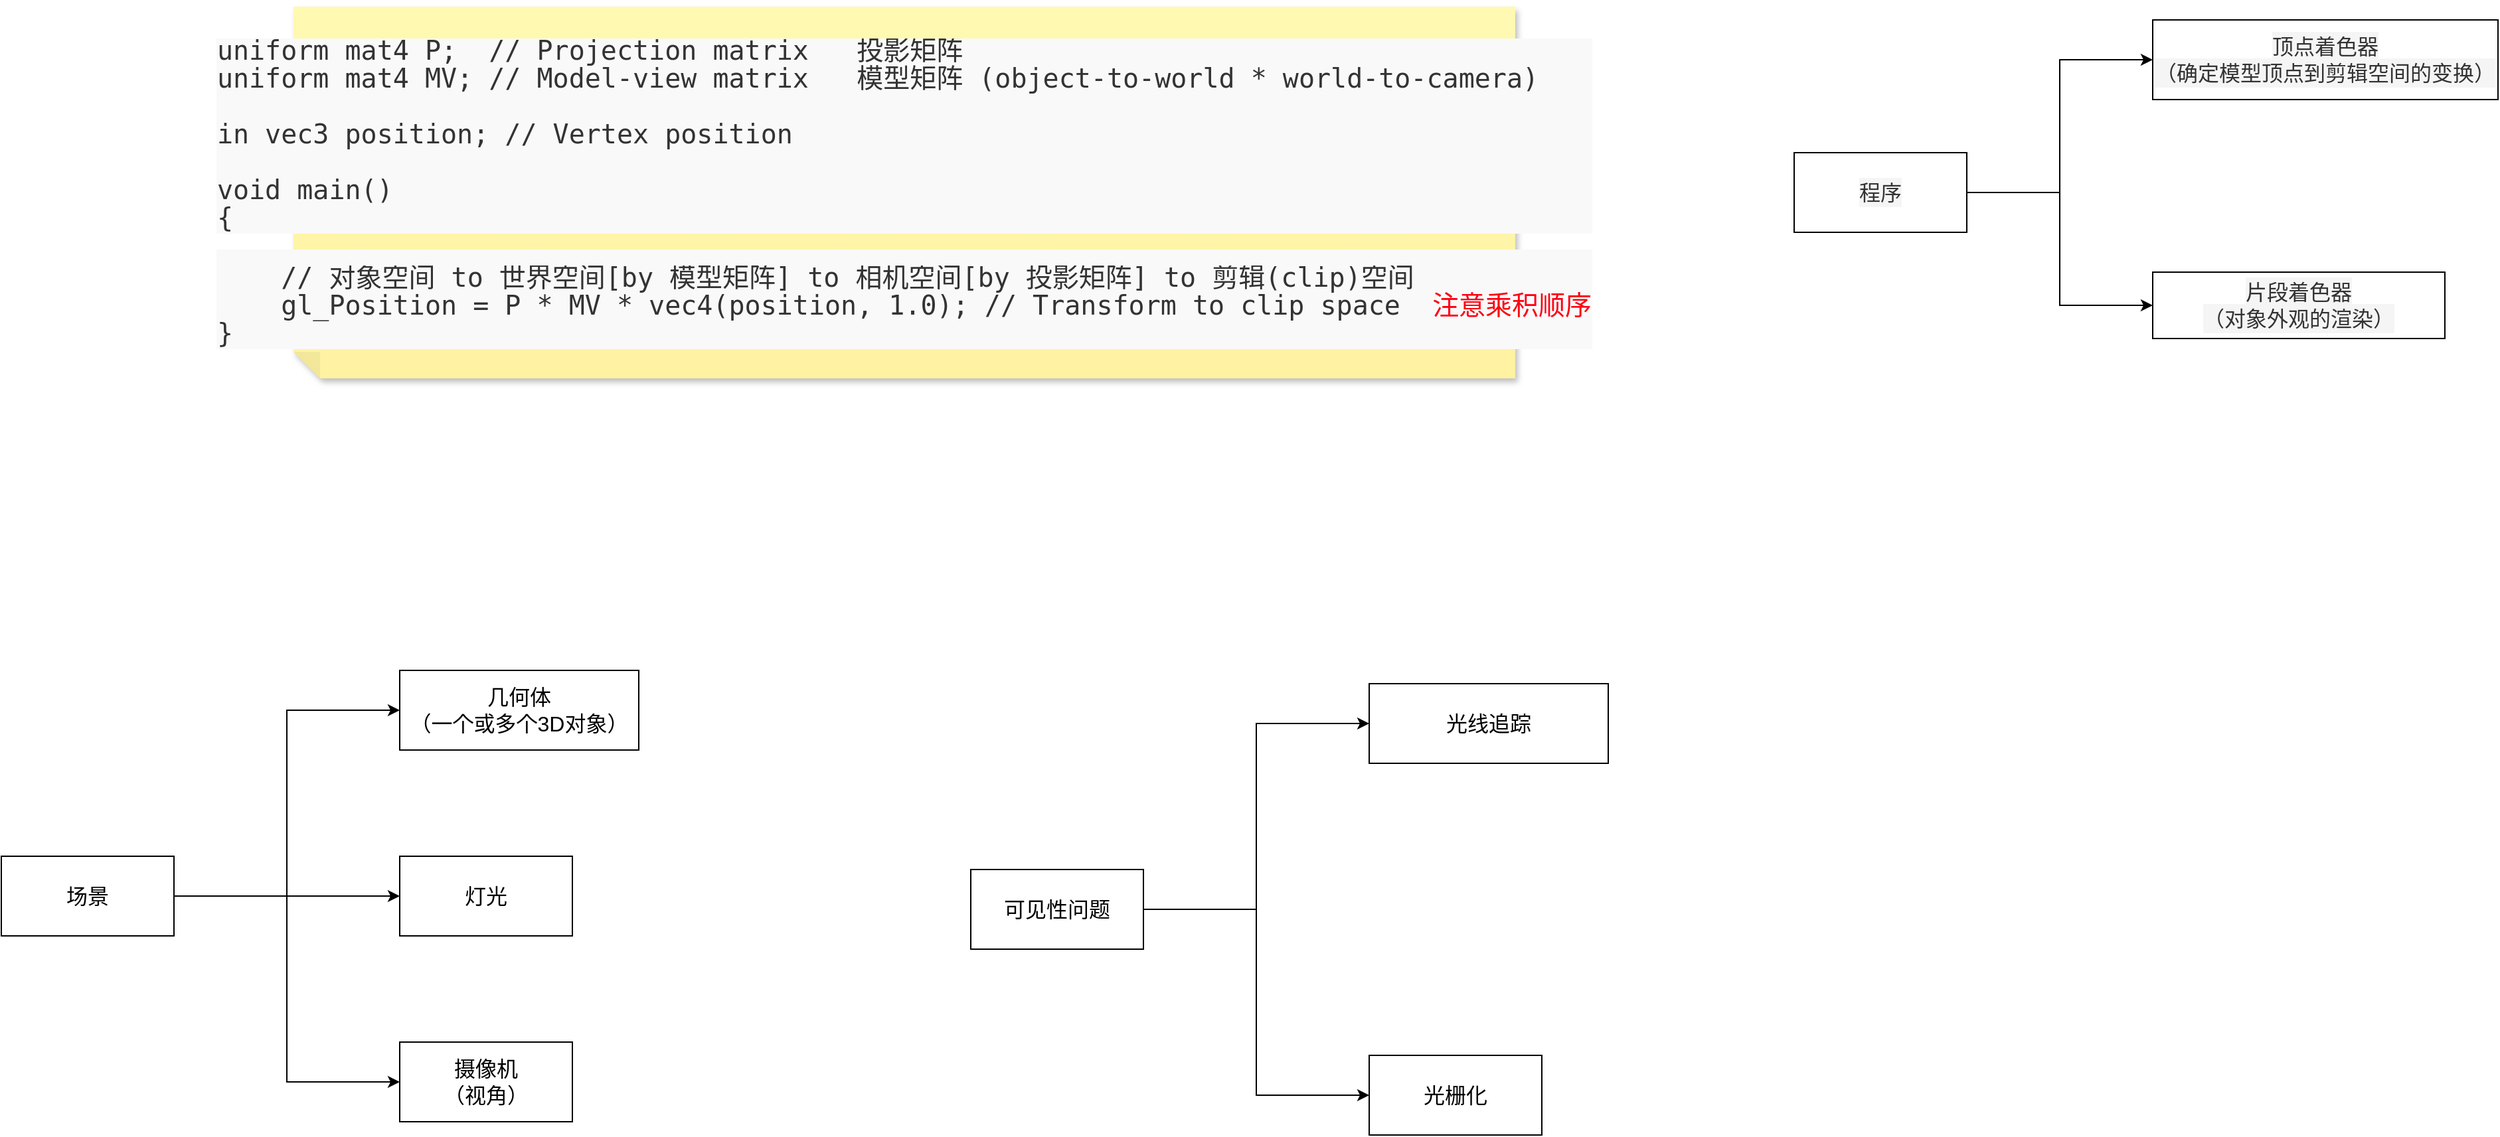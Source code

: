 <mxfile version="24.8.6">
  <diagram name="第 1 页" id="Benm36pr-1HBtlkhYLY8">
    <mxGraphModel dx="2049" dy="2235" grid="1" gridSize="10" guides="1" tooltips="1" connect="1" arrows="1" fold="1" page="1" pageScale="1" pageWidth="827" pageHeight="1169" math="0" shadow="0">
      <root>
        <mxCell id="0" />
        <mxCell id="1" parent="0" />
        <mxCell id="6mML7si3R4gJkLBfVtjk-5" style="edgeStyle=orthogonalEdgeStyle;rounded=0;orthogonalLoop=1;jettySize=auto;html=1;entryX=0;entryY=0.5;entryDx=0;entryDy=0;" edge="1" parent="1" source="6mML7si3R4gJkLBfVtjk-1" target="6mML7si3R4gJkLBfVtjk-2">
          <mxGeometry relative="1" as="geometry" />
        </mxCell>
        <mxCell id="6mML7si3R4gJkLBfVtjk-6" style="edgeStyle=orthogonalEdgeStyle;rounded=0;orthogonalLoop=1;jettySize=auto;html=1;" edge="1" parent="1" source="6mML7si3R4gJkLBfVtjk-1" target="6mML7si3R4gJkLBfVtjk-3">
          <mxGeometry relative="1" as="geometry" />
        </mxCell>
        <mxCell id="6mML7si3R4gJkLBfVtjk-7" style="edgeStyle=orthogonalEdgeStyle;rounded=0;orthogonalLoop=1;jettySize=auto;html=1;entryX=0;entryY=0.5;entryDx=0;entryDy=0;" edge="1" parent="1" source="6mML7si3R4gJkLBfVtjk-1" target="6mML7si3R4gJkLBfVtjk-4">
          <mxGeometry relative="1" as="geometry" />
        </mxCell>
        <mxCell id="6mML7si3R4gJkLBfVtjk-1" value="&lt;font style=&quot;font-size: 16px;&quot;&gt;场景&lt;/font&gt;" style="rounded=0;whiteSpace=wrap;html=1;" vertex="1" parent="1">
          <mxGeometry x="140" y="320" width="130" height="60" as="geometry" />
        </mxCell>
        <mxCell id="6mML7si3R4gJkLBfVtjk-2" value="&lt;font style=&quot;font-size: 16px;&quot;&gt;几何体&lt;br&gt;（一个或多个3D对象）&lt;/font&gt;" style="rounded=0;whiteSpace=wrap;html=1;" vertex="1" parent="1">
          <mxGeometry x="440" y="180" width="180" height="60" as="geometry" />
        </mxCell>
        <mxCell id="6mML7si3R4gJkLBfVtjk-3" value="&lt;font style=&quot;font-size: 16px;&quot;&gt;灯光&lt;/font&gt;" style="rounded=0;whiteSpace=wrap;html=1;" vertex="1" parent="1">
          <mxGeometry x="440" y="320" width="130" height="60" as="geometry" />
        </mxCell>
        <mxCell id="6mML7si3R4gJkLBfVtjk-4" value="&lt;font style=&quot;font-size: 16px;&quot;&gt;摄像机&lt;/font&gt;&lt;div&gt;&lt;font style=&quot;font-size: 16px;&quot;&gt;（视角）&lt;/font&gt;&lt;/div&gt;" style="rounded=0;whiteSpace=wrap;html=1;" vertex="1" parent="1">
          <mxGeometry x="440" y="460" width="130" height="60" as="geometry" />
        </mxCell>
        <mxCell id="6mML7si3R4gJkLBfVtjk-8" style="edgeStyle=orthogonalEdgeStyle;rounded=0;orthogonalLoop=1;jettySize=auto;html=1;entryX=0;entryY=0.5;entryDx=0;entryDy=0;" edge="1" parent="1" source="6mML7si3R4gJkLBfVtjk-11" target="6mML7si3R4gJkLBfVtjk-12">
          <mxGeometry relative="1" as="geometry" />
        </mxCell>
        <mxCell id="6mML7si3R4gJkLBfVtjk-10" style="edgeStyle=orthogonalEdgeStyle;rounded=0;orthogonalLoop=1;jettySize=auto;html=1;entryX=0;entryY=0.5;entryDx=0;entryDy=0;" edge="1" parent="1" source="6mML7si3R4gJkLBfVtjk-11" target="6mML7si3R4gJkLBfVtjk-14">
          <mxGeometry relative="1" as="geometry" />
        </mxCell>
        <mxCell id="6mML7si3R4gJkLBfVtjk-11" value="&lt;font style=&quot;font-size: 16px;&quot;&gt;可见性问题&lt;/font&gt;" style="rounded=0;whiteSpace=wrap;html=1;" vertex="1" parent="1">
          <mxGeometry x="870" y="330" width="130" height="60" as="geometry" />
        </mxCell>
        <mxCell id="6mML7si3R4gJkLBfVtjk-12" value="&lt;span style=&quot;font-size: 16px;&quot;&gt;光线追踪&lt;/span&gt;" style="rounded=0;whiteSpace=wrap;html=1;" vertex="1" parent="1">
          <mxGeometry x="1170" y="190" width="180" height="60" as="geometry" />
        </mxCell>
        <mxCell id="6mML7si3R4gJkLBfVtjk-14" value="&lt;span style=&quot;font-size: 16px;&quot;&gt;光栅化&lt;/span&gt;" style="rounded=0;whiteSpace=wrap;html=1;" vertex="1" parent="1">
          <mxGeometry x="1170" y="470" width="130" height="60" as="geometry" />
        </mxCell>
        <mxCell id="6mML7si3R4gJkLBfVtjk-15" value="&lt;pre style=&quot;background: rgb(249, 249, 249); font-family: &amp;quot;Roboto Mono&amp;quot;, monospace; margin-bottom: var(--line-height); padding: calc(.5 * var(--line-height)) 1.2rem; tab-size: 4; overflow-x: auto; line-height: 1.5em; color: rgb(51, 51, 51); text-align: start;&quot;&gt;&lt;font style=&quot;font-size: 20px;&quot;&gt;uniform mat4 P;  // Projection matrix   投影矩阵&lt;br&gt;uniform mat4 MV; // Model-view matrix   模型矩阵 (object-to-world * world-to-camera)&lt;br&gt; &lt;br&gt;in vec3 position; // Vertex position&lt;br&gt; &lt;br&gt;void main() &lt;br&gt;{ &lt;/font&gt;&lt;/pre&gt;&lt;pre style=&quot;background: rgb(249, 249, 249); font-family: &amp;quot;Roboto Mono&amp;quot;, monospace; margin-bottom: var(--line-height); padding: calc(.5 * var(--line-height)) 1.2rem; tab-size: 4; overflow-x: auto; line-height: 1.5em; text-align: start;&quot;&gt;&lt;font style=&quot;font-size: 20px;&quot;&gt;&lt;pre style=&quot;color: rgb(51, 51, 51); font-size: 12px; background-image: initial; background-position: initial; background-size: initial; background-repeat: initial; background-attachment: initial; background-origin: initial; background-clip: initial; font-family: &amp;quot;Roboto Mono&amp;quot;, monospace; margin-bottom: var(--line-height); padding: calc(.5 * var(--line-height)) 1.2rem; tab-size: 4; overflow-x: auto; line-height: 1.5em;&quot;&gt;&lt;font style=&quot;font-size: 20px;&quot;&gt;&lt;span style=&quot;white-space: pre;&quot;&gt;&#x9;&lt;/span&gt;// 对象空间 to 世界空间[by 模型矩阵] to 相机空间[by 投影矩阵] to 剪辑(clip)空间&lt;br&gt;&lt;/font&gt;&lt;/pre&gt;&lt;font color=&quot;#333333&quot;&gt;    gl_Position = P * MV * vec4(position, 1.0); // Transform to clip space  &lt;/font&gt;&lt;font color=&quot;#ff0011&quot;&gt;注意乘积顺序&lt;/font&gt;&lt;font color=&quot;#333333&quot;&gt;&lt;br&gt;}&lt;/font&gt;&lt;/font&gt;&lt;/pre&gt;&lt;pre style=&quot;background: rgb(249, 249, 249); font-family: &amp;quot;Roboto Mono&amp;quot;, monospace; margin-bottom: var(--line-height); padding: calc(.5 * var(--line-height)) 1.2rem; tab-size: 4; overflow-x: auto; line-height: 1.5em; color: rgb(51, 51, 51); text-align: start;&quot;&gt;&lt;/pre&gt;" style="shape=note;whiteSpace=wrap;html=1;backgroundOutline=1;fontColor=#000000;darkOpacity=0.05;fillColor=#FFF9B2;strokeColor=none;fillStyle=solid;direction=west;gradientDirection=north;gradientColor=#FFF2A1;shadow=1;size=20;pointerEvents=1;" vertex="1" parent="1">
          <mxGeometry x="360" y="-320" width="920" height="280" as="geometry" />
        </mxCell>
        <mxCell id="6mML7si3R4gJkLBfVtjk-16" style="edgeStyle=orthogonalEdgeStyle;rounded=0;orthogonalLoop=1;jettySize=auto;html=1;entryX=0;entryY=0.5;entryDx=0;entryDy=0;" edge="1" parent="1" source="6mML7si3R4gJkLBfVtjk-18" target="6mML7si3R4gJkLBfVtjk-19">
          <mxGeometry relative="1" as="geometry" />
        </mxCell>
        <mxCell id="6mML7si3R4gJkLBfVtjk-17" style="edgeStyle=orthogonalEdgeStyle;rounded=0;orthogonalLoop=1;jettySize=auto;html=1;entryX=0;entryY=0.5;entryDx=0;entryDy=0;" edge="1" parent="1" source="6mML7si3R4gJkLBfVtjk-18" target="6mML7si3R4gJkLBfVtjk-20">
          <mxGeometry relative="1" as="geometry" />
        </mxCell>
        <mxCell id="6mML7si3R4gJkLBfVtjk-18" value="&lt;span style=&quot;color: rgb(51, 51, 51); font-family: system-ui, sans-serif; font-size: 16px; text-align: start; background-color: rgb(245, 245, 245);&quot;&gt;程序&lt;/span&gt;" style="rounded=0;whiteSpace=wrap;html=1;" vertex="1" parent="1">
          <mxGeometry x="1490" y="-210" width="130" height="60" as="geometry" />
        </mxCell>
        <mxCell id="6mML7si3R4gJkLBfVtjk-19" value="&lt;span style=&quot;color: rgb(51, 51, 51); font-family: system-ui, sans-serif; font-size: 16px; text-align: start; background-color: rgb(245, 245, 245);&quot;&gt;顶点着色器&lt;/span&gt;&lt;div&gt;&lt;span style=&quot;color: rgb(51, 51, 51); font-family: system-ui, sans-serif; font-size: 16px; text-align: start; background-color: rgb(245, 245, 245);&quot;&gt;（&lt;/span&gt;&lt;span style=&quot;background-color: rgb(245, 245, 245); color: rgb(51, 51, 51); font-family: system-ui, sans-serif; font-size: 16px; text-align: start;&quot;&gt;确定模型顶点到剪辑空间的变换&lt;/span&gt;&lt;span style=&quot;background-color: rgb(245, 245, 245); color: rgb(51, 51, 51); font-family: system-ui, sans-serif; font-size: 16px; text-align: start;&quot;&gt;）&lt;/span&gt;&lt;/div&gt;" style="rounded=0;whiteSpace=wrap;html=1;" vertex="1" parent="1">
          <mxGeometry x="1760" y="-310" width="260" height="60" as="geometry" />
        </mxCell>
        <mxCell id="6mML7si3R4gJkLBfVtjk-20" value="&lt;span style=&quot;color: rgb(51, 51, 51); font-family: system-ui, sans-serif; font-size: 16px; text-align: start; background-color: rgb(245, 245, 245);&quot;&gt;片段着色器&lt;/span&gt;&lt;div style=&quot;text-align: start;&quot;&gt;&lt;font face=&quot;system-ui, sans-serif&quot; color=&quot;#333333&quot;&gt;&lt;span style=&quot;font-size: 16px; background-color: rgb(245, 245, 245);&quot;&gt;（&lt;/span&gt;&lt;/font&gt;&lt;span style=&quot;background-color: rgb(245, 245, 245); color: rgb(51, 51, 51); font-family: system-ui, sans-serif; font-size: 16px;&quot;&gt;对象外观的渲染&lt;/span&gt;&lt;span style=&quot;background-color: rgb(245, 245, 245); font-size: 16px; color: rgb(51, 51, 51); font-family: system-ui, sans-serif;&quot;&gt;）&lt;/span&gt;&lt;/div&gt;" style="rounded=0;whiteSpace=wrap;html=1;" vertex="1" parent="1">
          <mxGeometry x="1760" y="-120" width="220" height="50" as="geometry" />
        </mxCell>
      </root>
    </mxGraphModel>
  </diagram>
</mxfile>
